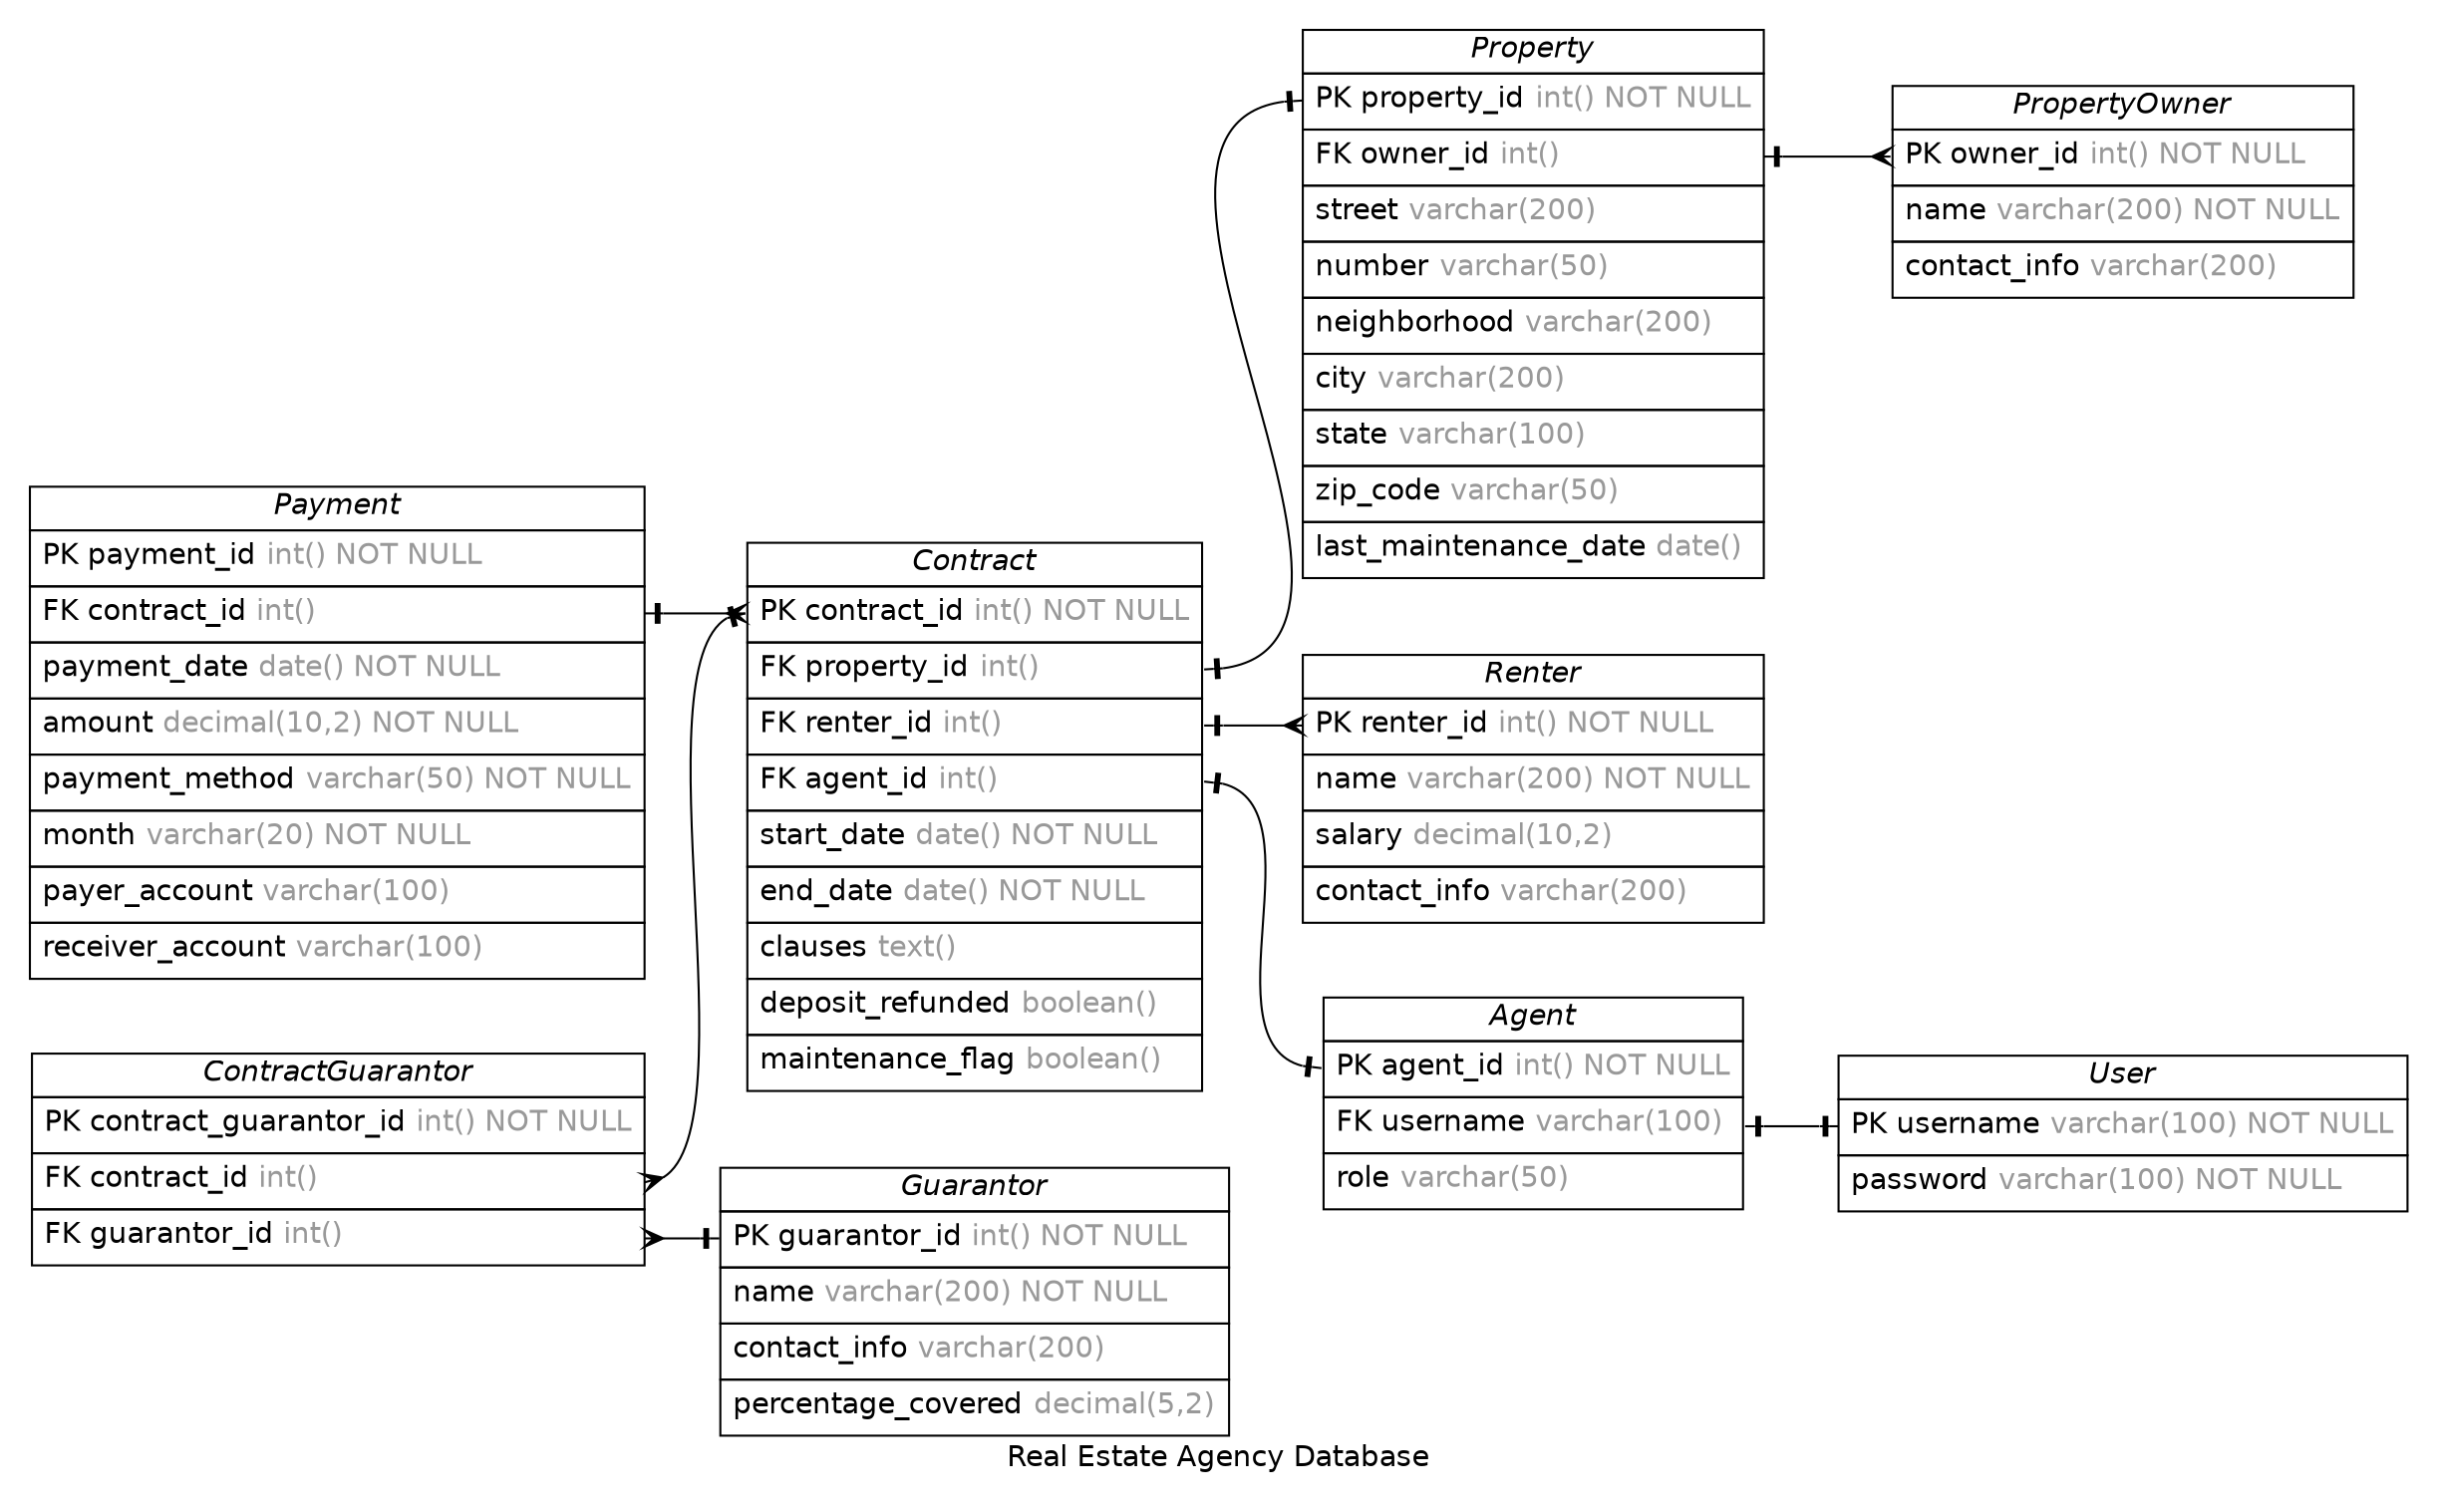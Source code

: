 /* created with ERDot < https://github.com/ehne/ERDot > */
digraph G {
    graph [
        nodesep=0.5;
        rankdir="LR";
        concentrate=true;
        splines="spline";
        fontname="Helvetica";
        pad="0.2,0.2",
        label="Real Estate Agency Database",
        
    ];
    
    node [shape=plain, fontname="Helvetica"];
    edge [
        dir=both,
        fontsize=12,
        arrowsize=0.9,
        penwidth=1.0,
        labelangle=32,
        labeldistance=1.8,
        fontname="Helvetica"
    ];
    
    "User" [ label=<
        <table border="0" cellborder="1" cellspacing="0" >
        <tr><td><i>User</i></td></tr>
        <tr><td port="username" align="left" cellpadding="5">PK username <font color="grey60">varchar(100) NOT NULL</font></td></tr>
        <tr><td port="password" align="left" cellpadding="5">password <font color="grey60">varchar(100) NOT NULL</font></td></tr>
    </table>>];
    "Agent" [ label=<
        <table border="0" cellborder="1" cellspacing="0" >
        <tr><td><i>Agent</i></td></tr>
        <tr><td port="agent_id" align="left" cellpadding="5">PK agent_id <font color="grey60">int() NOT NULL</font></td></tr>
        <tr><td port="username" align="left" cellpadding="5">FK username <font color="grey60">varchar(100)</font></td></tr>
        <tr><td port="role" align="left" cellpadding="5">role <font color="grey60">varchar(50)</font></td></tr>
    </table>>];
    "PropertyOwner" [ label=<
        <table border="0" cellborder="1" cellspacing="0" >
        <tr><td><i>PropertyOwner</i></td></tr>
        <tr><td port="owner_id" align="left" cellpadding="5">PK owner_id <font color="grey60">int() NOT NULL</font></td></tr>
        <tr><td port="name" align="left" cellpadding="5">name <font color="grey60">varchar(200) NOT NULL</font></td></tr>
        <tr><td port="contact_info" align="left" cellpadding="5">contact_info <font color="grey60">varchar(200)</font></td></tr>
    </table>>];
    "Property" [ label=<
        <table border="0" cellborder="1" cellspacing="0" >
        <tr><td><i>Property</i></td></tr>
        <tr><td port="property_id" align="left" cellpadding="5">PK property_id <font color="grey60">int() NOT NULL</font></td></tr>
        <tr><td port="owner_id" align="left" cellpadding="5">FK owner_id <font color="grey60">int()</font></td></tr>
        <tr><td port="street" align="left" cellpadding="5">street <font color="grey60">varchar(200)</font></td></tr>
        <tr><td port="number" align="left" cellpadding="5">number <font color="grey60">varchar(50)</font></td></tr>
        <tr><td port="neighborhood" align="left" cellpadding="5">neighborhood <font color="grey60">varchar(200)</font></td></tr>
        <tr><td port="city" align="left" cellpadding="5">city <font color="grey60">varchar(200)</font></td></tr>
        <tr><td port="state" align="left" cellpadding="5">state <font color="grey60">varchar(100)</font></td></tr>
        <tr><td port="zip_code" align="left" cellpadding="5">zip_code <font color="grey60">varchar(50)</font></td></tr>
        <tr><td port="last_maintenance_date" align="left" cellpadding="5">last_maintenance_date <font color="grey60">date()</font></td></tr>
    </table>>];
    "Renter" [ label=<
        <table border="0" cellborder="1" cellspacing="0" >
        <tr><td><i>Renter</i></td></tr>
        <tr><td port="renter_id" align="left" cellpadding="5">PK renter_id <font color="grey60">int() NOT NULL</font></td></tr>
        <tr><td port="name" align="left" cellpadding="5">name <font color="grey60">varchar(200) NOT NULL</font></td></tr>
        <tr><td port="salary" align="left" cellpadding="5">salary <font color="grey60">decimal(10,2)</font></td></tr>
        <tr><td port="contact_info" align="left" cellpadding="5">contact_info <font color="grey60">varchar(200)</font></td></tr>
    </table>>];
    "Contract" [ label=<
        <table border="0" cellborder="1" cellspacing="0" >
        <tr><td><i>Contract</i></td></tr>
        <tr><td port="contract_id" align="left" cellpadding="5">PK contract_id <font color="grey60">int() NOT NULL</font></td></tr>
        <tr><td port="property_id" align="left" cellpadding="5">FK property_id <font color="grey60">int()</font></td></tr>
        <tr><td port="renter_id" align="left" cellpadding="5">FK renter_id <font color="grey60">int()</font></td></tr>
        <tr><td port="agent_id" align="left" cellpadding="5">FK agent_id <font color="grey60">int()</font></td></tr>
        <tr><td port="start_date" align="left" cellpadding="5">start_date <font color="grey60">date() NOT NULL</font></td></tr>
        <tr><td port="end_date" align="left" cellpadding="5">end_date <font color="grey60">date() NOT NULL</font></td></tr>
        <tr><td port="clauses" align="left" cellpadding="5">clauses <font color="grey60">text()</font></td></tr>
        <tr><td port="deposit_refunded" align="left" cellpadding="5">deposit_refunded <font color="grey60">boolean()</font></td></tr>
        <tr><td port="maintenance_flag" align="left" cellpadding="5">maintenance_flag <font color="grey60">boolean()</font></td></tr>
    </table>>];
    "Payment" [ label=<
        <table border="0" cellborder="1" cellspacing="0" >
        <tr><td><i>Payment</i></td></tr>
        <tr><td port="payment_id" align="left" cellpadding="5">PK payment_id <font color="grey60">int() NOT NULL</font></td></tr>
        <tr><td port="contract_id" align="left" cellpadding="5">FK contract_id <font color="grey60">int()</font></td></tr>
        <tr><td port="payment_date" align="left" cellpadding="5">payment_date <font color="grey60">date() NOT NULL</font></td></tr>
        <tr><td port="amount" align="left" cellpadding="5">amount <font color="grey60">decimal(10,2) NOT NULL</font></td></tr>
        <tr><td port="payment_method" align="left" cellpadding="5">payment_method <font color="grey60">varchar(50) NOT NULL</font></td></tr>
        <tr><td port="month" align="left" cellpadding="5">month <font color="grey60">varchar(20) NOT NULL</font></td></tr>
        <tr><td port="payer_account" align="left" cellpadding="5">payer_account <font color="grey60">varchar(100)</font></td></tr>
        <tr><td port="receiver_account" align="left" cellpadding="5">receiver_account <font color="grey60">varchar(100)</font></td></tr>
    </table>>];
    "Guarantor" [ label=<
        <table border="0" cellborder="1" cellspacing="0" >
        <tr><td><i>Guarantor</i></td></tr>
        <tr><td port="guarantor_id" align="left" cellpadding="5">PK guarantor_id <font color="grey60">int() NOT NULL</font></td></tr>
        <tr><td port="name" align="left" cellpadding="5">name <font color="grey60">varchar(200) NOT NULL</font></td></tr>
        <tr><td port="contact_info" align="left" cellpadding="5">contact_info <font color="grey60">varchar(200)</font></td></tr>
        <tr><td port="percentage_covered" align="left" cellpadding="5">percentage_covered <font color="grey60">decimal(5,2)</font></td></tr>
    </table>>];
    "ContractGuarantor" [ label=<
        <table border="0" cellborder="1" cellspacing="0" >
        <tr><td><i>ContractGuarantor</i></td></tr>
        <tr><td port="contract_guarantor_id" align="left" cellpadding="5">PK contract_guarantor_id <font color="grey60">int() NOT NULL</font></td></tr>
        <tr><td port="contract_id" align="left" cellpadding="5">FK contract_id <font color="grey60">int()</font></td></tr>
        <tr><td port="guarantor_id" align="left" cellpadding="5">FK guarantor_id <font color="grey60">int()</font></td></tr>
    </table>>];

    
    "Agent":"username"->"User":"username" [
        arrowhead=noneotee,

        arrowtail=noneotee,
    ];

    
    "Property":"owner_id"->"PropertyOwner":"owner_id" [
        arrowhead=ocrow,

        arrowtail=noneotee,
    ];

    
    "Contract":"property_id"->"Property":"property_id" [
        arrowhead=noneotee,

        arrowtail=noneotee,
    ];

    
    "Contract":"renter_id"->"Renter":"renter_id" [
        arrowhead=ocrow,

        arrowtail=noneotee,
    ];

    
    "Contract":"agent_id"->"Agent":"agent_id" [
        arrowhead=noneotee,

        arrowtail=noneotee,
    ];

    
    "Payment":"contract_id"->"Contract":"contract_id" [
        arrowhead=ocrow,

        arrowtail=noneotee,
    ];

    
    "ContractGuarantor":"contract_id"->"Contract":"contract_id" [
        arrowhead=noneotee,

        arrowtail=ocrow,
    ];

    
    "ContractGuarantor":"guarantor_id"->"Guarantor":"guarantor_id" [
        arrowhead=noneotee,

        arrowtail=ocrow,
    ];



    

}
